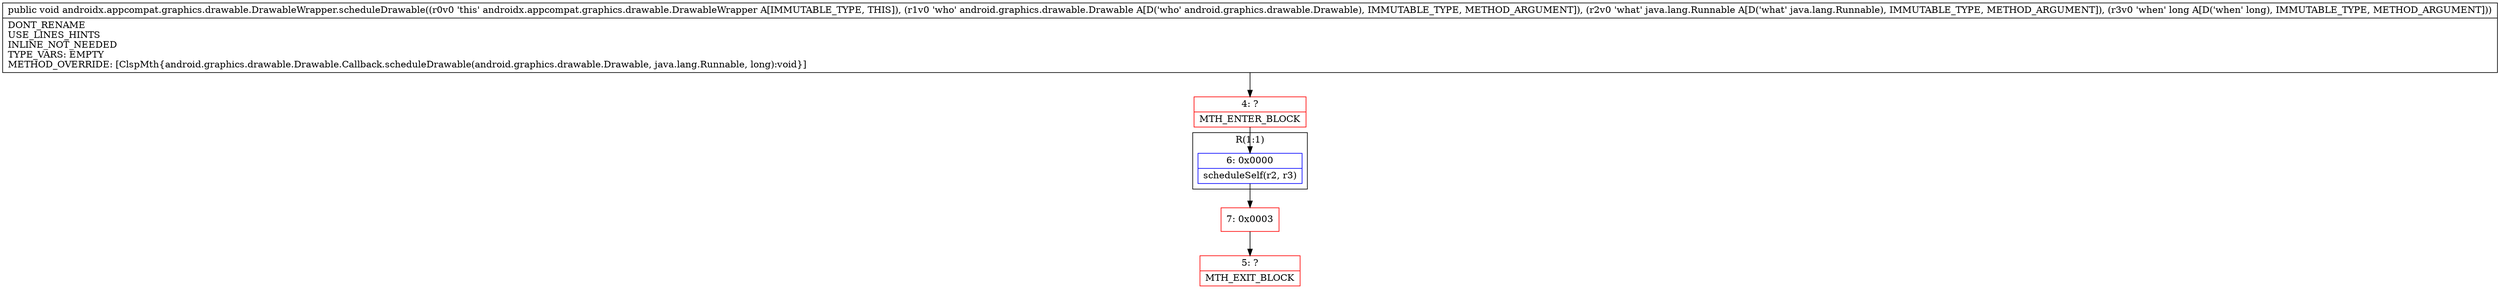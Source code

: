 digraph "CFG forandroidx.appcompat.graphics.drawable.DrawableWrapper.scheduleDrawable(Landroid\/graphics\/drawable\/Drawable;Ljava\/lang\/Runnable;J)V" {
subgraph cluster_Region_593295774 {
label = "R(1:1)";
node [shape=record,color=blue];
Node_6 [shape=record,label="{6\:\ 0x0000|scheduleSelf(r2, r3)\l}"];
}
Node_4 [shape=record,color=red,label="{4\:\ ?|MTH_ENTER_BLOCK\l}"];
Node_7 [shape=record,color=red,label="{7\:\ 0x0003}"];
Node_5 [shape=record,color=red,label="{5\:\ ?|MTH_EXIT_BLOCK\l}"];
MethodNode[shape=record,label="{public void androidx.appcompat.graphics.drawable.DrawableWrapper.scheduleDrawable((r0v0 'this' androidx.appcompat.graphics.drawable.DrawableWrapper A[IMMUTABLE_TYPE, THIS]), (r1v0 'who' android.graphics.drawable.Drawable A[D('who' android.graphics.drawable.Drawable), IMMUTABLE_TYPE, METHOD_ARGUMENT]), (r2v0 'what' java.lang.Runnable A[D('what' java.lang.Runnable), IMMUTABLE_TYPE, METHOD_ARGUMENT]), (r3v0 'when' long A[D('when' long), IMMUTABLE_TYPE, METHOD_ARGUMENT]))  | DONT_RENAME\lUSE_LINES_HINTS\lINLINE_NOT_NEEDED\lTYPE_VARS: EMPTY\lMETHOD_OVERRIDE: [ClspMth\{android.graphics.drawable.Drawable.Callback.scheduleDrawable(android.graphics.drawable.Drawable, java.lang.Runnable, long):void\}]\l}"];
MethodNode -> Node_4;Node_6 -> Node_7;
Node_4 -> Node_6;
Node_7 -> Node_5;
}

